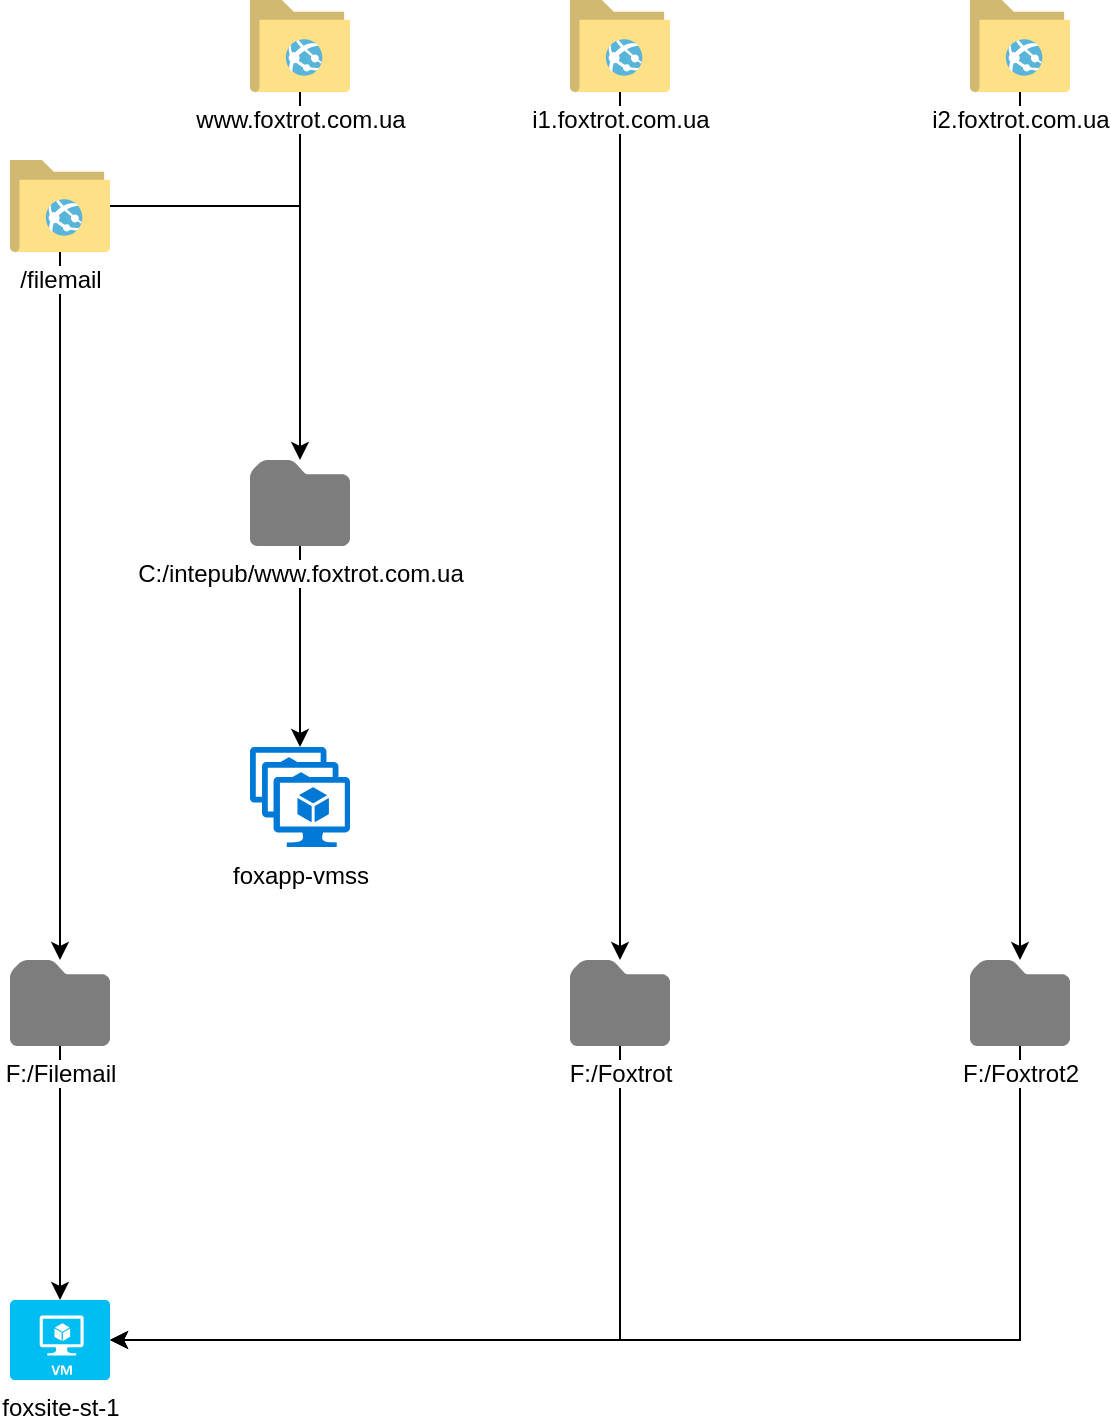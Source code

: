 <mxfile version="11.1.4" type="github"><diagram id="TQiOLLX_X38Ba-Jd8p4s" name="Page-1"><mxGraphModel dx="1005" dy="661" grid="1" gridSize="10" guides="1" tooltips="1" connect="1" arrows="1" fold="1" page="1" pageScale="1" pageWidth="850" pageHeight="1100" math="0" shadow="0"><root><mxCell id="0"/><mxCell id="1" parent="0"/><mxCell id="XCHg6WAg71DaO4hlaqDG-23" value="" style="edgeStyle=orthogonalEdgeStyle;rounded=0;orthogonalLoop=1;jettySize=auto;html=1;entryX=0.5;entryY=0;entryDx=0;entryDy=0;entryPerimeter=0;" edge="1" parent="1" source="XCHg6WAg71DaO4hlaqDG-1" target="XCHg6WAg71DaO4hlaqDG-21"><mxGeometry relative="1" as="geometry"><mxPoint x="265" y="553" as="targetPoint"/></mxGeometry></mxCell><mxCell id="XCHg6WAg71DaO4hlaqDG-25" style="edgeStyle=orthogonalEdgeStyle;rounded=0;orthogonalLoop=1;jettySize=auto;html=1;exitX=0.5;exitY=1;exitDx=0;exitDy=0;exitPerimeter=0;entryX=1;entryY=0.5;entryDx=0;entryDy=0;entryPerimeter=0;" edge="1" parent="1" source="XCHg6WAg71DaO4hlaqDG-2" target="XCHg6WAg71DaO4hlaqDG-20"><mxGeometry relative="1" as="geometry"/></mxCell><mxCell id="XCHg6WAg71DaO4hlaqDG-2" value="F:/Foxtrot" style="shadow=0;dashed=0;html=1;strokeColor=none;labelPosition=center;verticalLabelPosition=bottom;verticalAlign=top;align=center;shape=mxgraph.mscae.enterprise.folder;fillColor=#7D7D7D;labelBackgroundColor=#ffffff;" vertex="1" parent="1"><mxGeometry x="400" y="680.0" width="50" height="43" as="geometry"/></mxCell><mxCell id="XCHg6WAg71DaO4hlaqDG-15" value="" style="edgeStyle=orthogonalEdgeStyle;rounded=0;orthogonalLoop=1;jettySize=auto;html=1;" edge="1" parent="1" source="XCHg6WAg71DaO4hlaqDG-3" target="XCHg6WAg71DaO4hlaqDG-6"><mxGeometry relative="1" as="geometry"><mxPoint x="265" y="349.0" as="targetPoint"/><Array as="points"><mxPoint x="265" y="303"/></Array></mxGeometry></mxCell><mxCell id="XCHg6WAg71DaO4hlaqDG-16" style="edgeStyle=orthogonalEdgeStyle;rounded=0;orthogonalLoop=1;jettySize=auto;html=1;exitX=0.25;exitY=0;exitDx=0;exitDy=0;" edge="1" parent="1" source="XCHg6WAg71DaO4hlaqDG-3" target="XCHg6WAg71DaO4hlaqDG-1"><mxGeometry relative="1" as="geometry"/></mxCell><mxCell id="XCHg6WAg71DaO4hlaqDG-3" value="www.foxtrot.com.ua" style="aspect=fixed;html=1;perimeter=none;align=center;shadow=0;dashed=0;image;fontSize=12;image=img/lib/mscae/FolderWebsite.svg;" vertex="1" parent="1"><mxGeometry x="240" y="200" width="50" height="46" as="geometry"/></mxCell><mxCell id="XCHg6WAg71DaO4hlaqDG-17" style="edgeStyle=orthogonalEdgeStyle;rounded=0;orthogonalLoop=1;jettySize=auto;html=1;exitX=0.25;exitY=0;exitDx=0;exitDy=0;" edge="1" parent="1" source="XCHg6WAg71DaO4hlaqDG-4" target="XCHg6WAg71DaO4hlaqDG-2"><mxGeometry relative="1" as="geometry"/></mxCell><mxCell id="XCHg6WAg71DaO4hlaqDG-4" value="i1.foxtrot.com.ua" style="aspect=fixed;html=1;perimeter=none;align=center;shadow=0;dashed=0;image;fontSize=12;image=img/lib/mscae/FolderWebsite.svg;" vertex="1" parent="1"><mxGeometry x="400" y="200" width="50" height="46" as="geometry"/></mxCell><mxCell id="XCHg6WAg71DaO4hlaqDG-27" style="edgeStyle=orthogonalEdgeStyle;rounded=0;orthogonalLoop=1;jettySize=auto;html=1;exitX=0.25;exitY=0;exitDx=0;exitDy=0;" edge="1" parent="1" source="XCHg6WAg71DaO4hlaqDG-5" target="XCHg6WAg71DaO4hlaqDG-26"><mxGeometry relative="1" as="geometry"/></mxCell><mxCell id="XCHg6WAg71DaO4hlaqDG-5" value="i2.foxtrot.com.ua" style="aspect=fixed;html=1;perimeter=none;align=center;shadow=0;dashed=0;image;fontSize=12;image=img/lib/mscae/FolderWebsite.svg;" vertex="1" parent="1"><mxGeometry x="600" y="200" width="50" height="46" as="geometry"/></mxCell><mxCell id="XCHg6WAg71DaO4hlaqDG-13" value="" style="edgeStyle=orthogonalEdgeStyle;rounded=0;orthogonalLoop=1;jettySize=auto;html=1;" edge="1" parent="1" source="XCHg6WAg71DaO4hlaqDG-6" target="XCHg6WAg71DaO4hlaqDG-9"><mxGeometry relative="1" as="geometry"><mxPoint x="145" y="429.0" as="targetPoint"/></mxGeometry></mxCell><mxCell id="XCHg6WAg71DaO4hlaqDG-6" value="/filemail" style="aspect=fixed;html=1;perimeter=none;align=center;shadow=0;dashed=0;image;fontSize=12;image=img/lib/mscae/FolderWebsite.svg;" vertex="1" parent="1"><mxGeometry x="120" y="280" width="50" height="46" as="geometry"/></mxCell><mxCell id="XCHg6WAg71DaO4hlaqDG-24" style="edgeStyle=orthogonalEdgeStyle;rounded=0;orthogonalLoop=1;jettySize=auto;html=1;exitX=0.5;exitY=1;exitDx=0;exitDy=0;exitPerimeter=0;entryX=0.5;entryY=0;entryDx=0;entryDy=0;entryPerimeter=0;" edge="1" parent="1" source="XCHg6WAg71DaO4hlaqDG-9" target="XCHg6WAg71DaO4hlaqDG-20"><mxGeometry relative="1" as="geometry"/></mxCell><mxCell id="XCHg6WAg71DaO4hlaqDG-9" value="F:/Filemail" style="shadow=0;dashed=0;html=1;strokeColor=none;labelPosition=center;verticalLabelPosition=bottom;verticalAlign=top;align=center;shape=mxgraph.mscae.enterprise.folder;fillColor=#7D7D7D;labelBackgroundColor=#ffffff;" vertex="1" parent="1"><mxGeometry x="120" y="680.0" width="50" height="43" as="geometry"/></mxCell><mxCell id="XCHg6WAg71DaO4hlaqDG-20" value="foxsite-st-1" style="verticalLabelPosition=bottom;html=1;verticalAlign=top;align=center;strokeColor=none;fillColor=#00BEF2;shape=mxgraph.azure.virtual_machine;" vertex="1" parent="1"><mxGeometry x="120" y="850" width="50" height="40" as="geometry"/></mxCell><mxCell id="XCHg6WAg71DaO4hlaqDG-21" value="foxapp-vmss" style="shadow=0;dashed=0;html=1;strokeColor=none;labelPosition=center;verticalLabelPosition=bottom;verticalAlign=top;align=center;shape=mxgraph.mscae.cloud.vm_scale_set;fillColor=#0079D6;pointerEvents=1;" vertex="1" parent="1"><mxGeometry x="240" y="573.5" width="50" height="50" as="geometry"/></mxCell><mxCell id="XCHg6WAg71DaO4hlaqDG-1" value="C:/intepub/www.foxtrot.com.ua" style="shadow=0;dashed=0;html=1;strokeColor=none;labelPosition=center;verticalLabelPosition=bottom;verticalAlign=top;align=center;shape=mxgraph.mscae.enterprise.folder;fillColor=#7D7D7D;labelBackgroundColor=#ffffff;" vertex="1" parent="1"><mxGeometry x="240" y="430.0" width="50" height="43" as="geometry"/></mxCell><mxCell id="XCHg6WAg71DaO4hlaqDG-28" style="edgeStyle=orthogonalEdgeStyle;rounded=0;orthogonalLoop=1;jettySize=auto;html=1;exitX=0.5;exitY=1;exitDx=0;exitDy=0;exitPerimeter=0;entryX=1;entryY=0.5;entryDx=0;entryDy=0;entryPerimeter=0;" edge="1" parent="1" source="XCHg6WAg71DaO4hlaqDG-26" target="XCHg6WAg71DaO4hlaqDG-20"><mxGeometry relative="1" as="geometry"/></mxCell><mxCell id="XCHg6WAg71DaO4hlaqDG-26" value="F:/Foxtrot2" style="shadow=0;dashed=0;html=1;strokeColor=none;labelPosition=center;verticalLabelPosition=bottom;verticalAlign=top;align=center;shape=mxgraph.mscae.enterprise.folder;fillColor=#7D7D7D;labelBackgroundColor=#ffffff;" vertex="1" parent="1"><mxGeometry x="600" y="680.0" width="50" height="43" as="geometry"/></mxCell></root></mxGraphModel></diagram></mxfile>